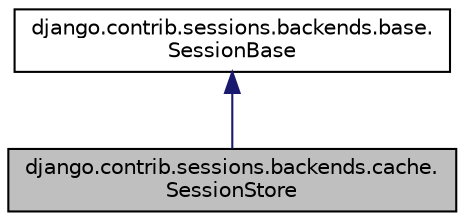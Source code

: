 digraph "django.contrib.sessions.backends.cache.SessionStore"
{
 // LATEX_PDF_SIZE
  edge [fontname="Helvetica",fontsize="10",labelfontname="Helvetica",labelfontsize="10"];
  node [fontname="Helvetica",fontsize="10",shape=record];
  Node1 [label="django.contrib.sessions.backends.cache.\lSessionStore",height=0.2,width=0.4,color="black", fillcolor="grey75", style="filled", fontcolor="black",tooltip=" "];
  Node2 -> Node1 [dir="back",color="midnightblue",fontsize="10",style="solid",fontname="Helvetica"];
  Node2 [label="django.contrib.sessions.backends.base.\lSessionBase",height=0.2,width=0.4,color="black", fillcolor="white", style="filled",URL="$classdjango_1_1contrib_1_1sessions_1_1backends_1_1base_1_1_session_base.html",tooltip=" "];
}
